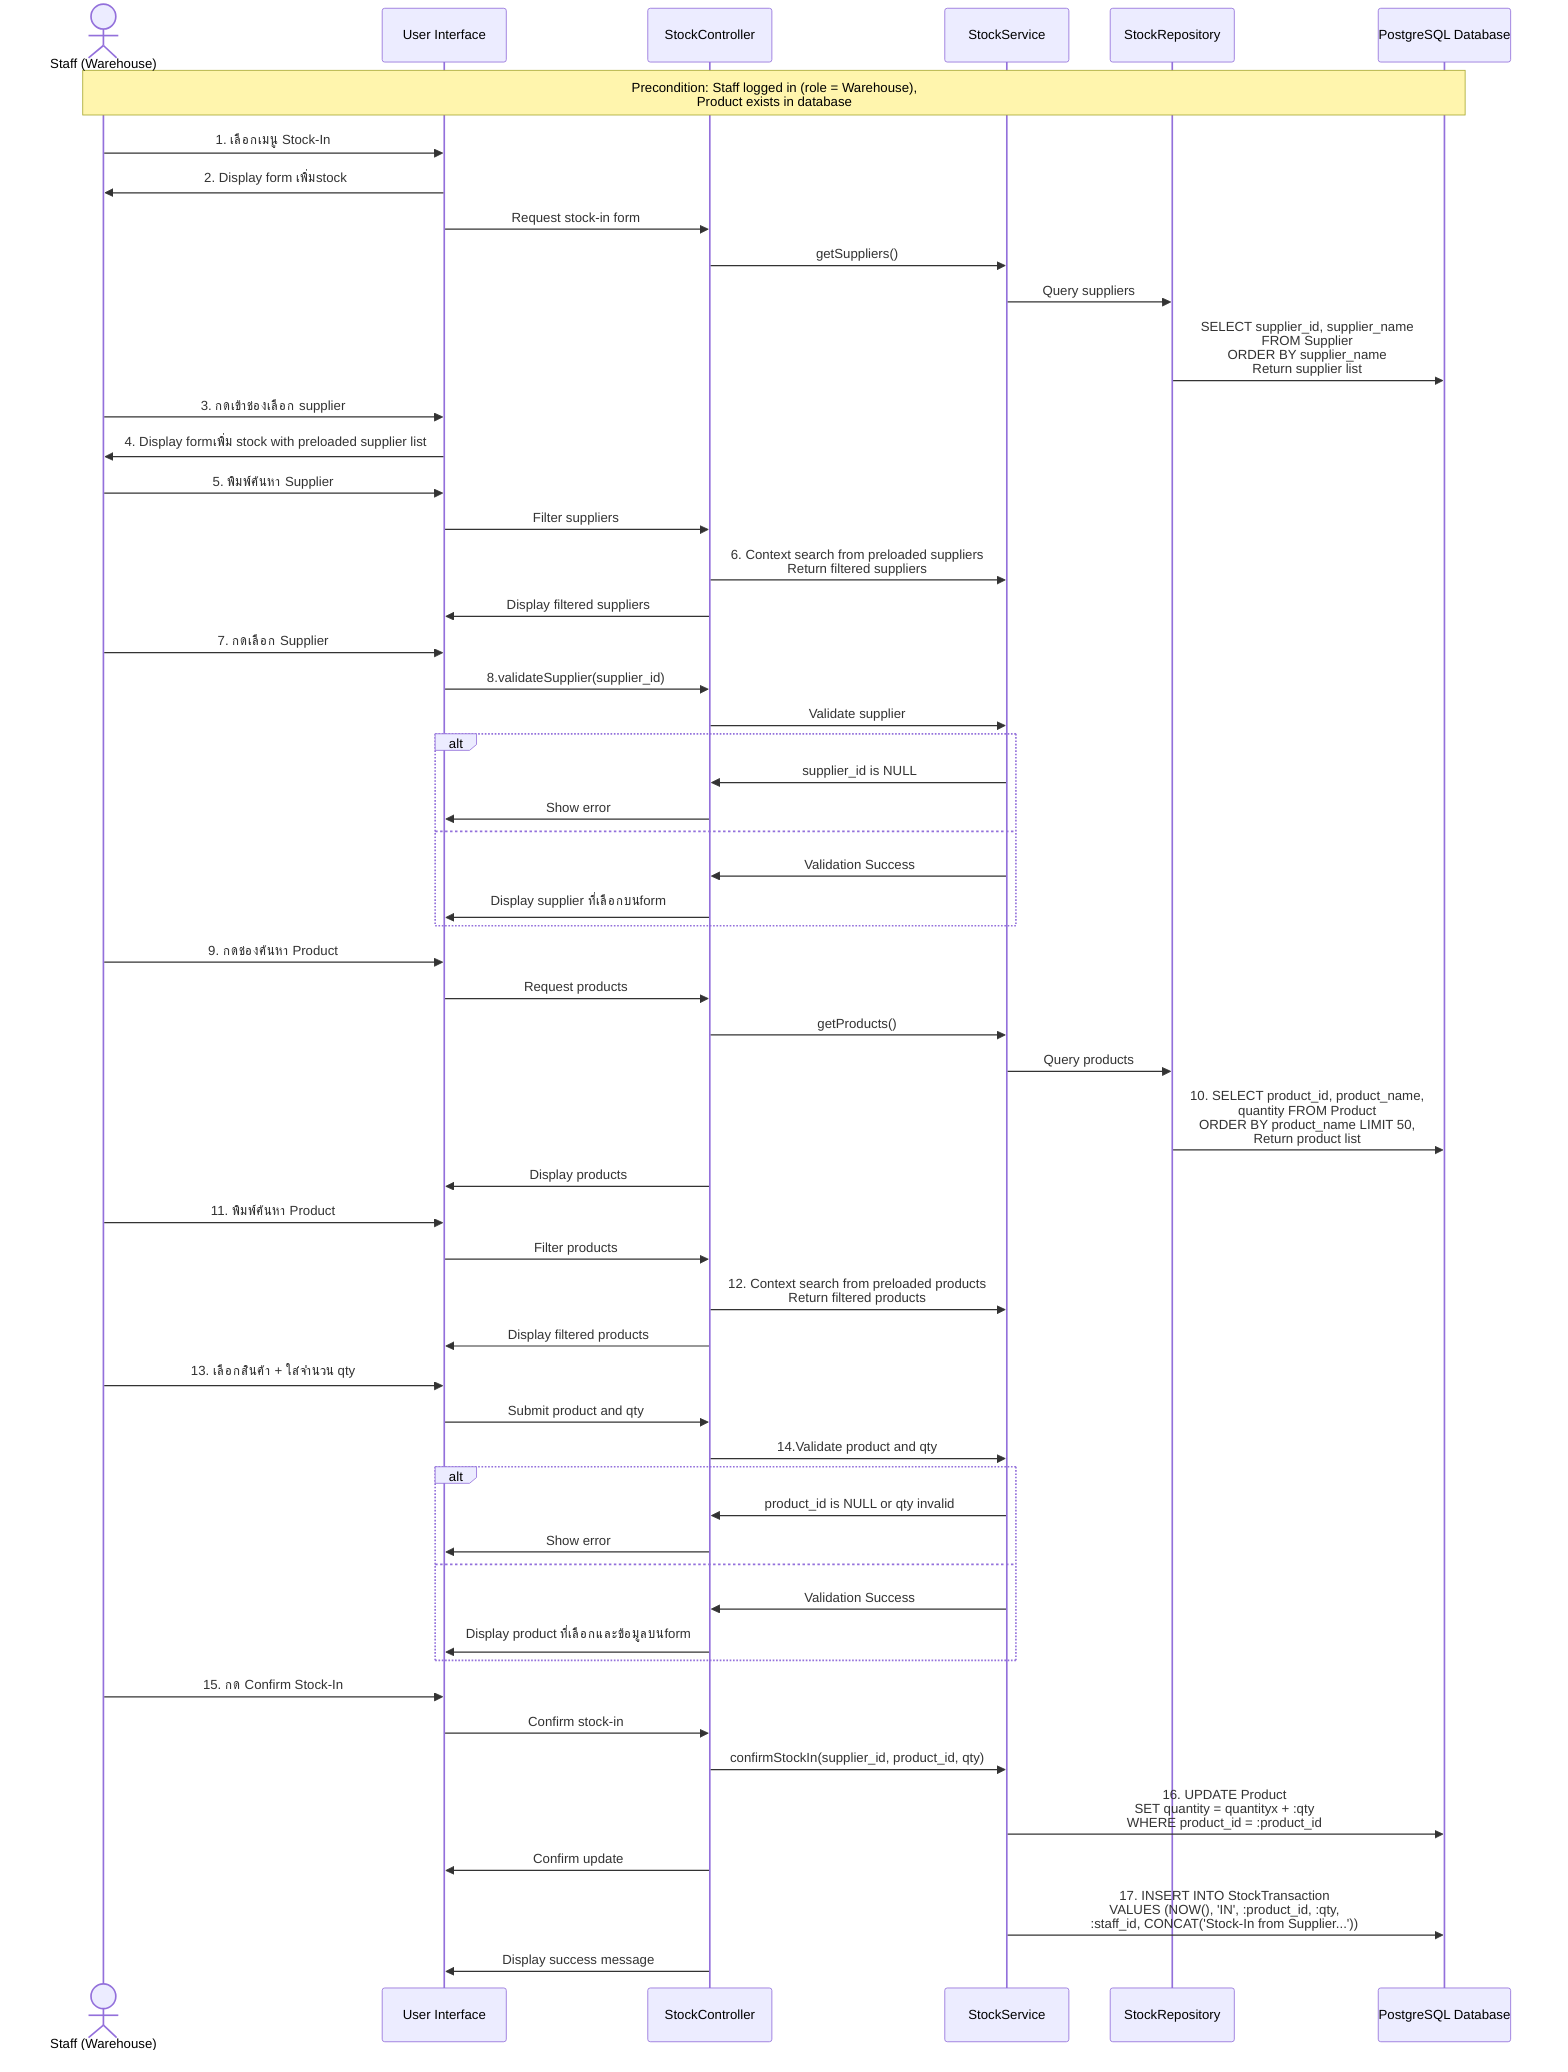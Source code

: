 sequenceDiagram
    actor Warehouse as Staff (Warehouse)
    participant UI as User Interface
    participant Controller as StockController
    participant Service as StockService
    participant Repo as StockRepository
    participant DB as PostgreSQL Database

    Note over Warehouse,DB: Precondition: Staff logged in (role = Warehouse),<br/>Product exists in database

    Warehouse->>UI: 1. เลือกเมนู Stock-In
    UI->>Warehouse: 2. Display form เพิ่มstock

    UI->>Controller: Request stock-in form
    Controller->>Service: getSuppliers()
    Service->>Repo: Query suppliers
    Repo->>DB: SELECT supplier_id, supplier_name<br/>FROM Supplier<br/>ORDER BY supplier_name<br>Return supplier list
   
    
    Warehouse->>UI: 3. กดเข้าช่องเลือก supplier
    UI->>Warehouse: 4. Display formเพิ่ม stock with preloaded supplier list
    
    Warehouse->>UI: 5. พิมพ์ค้นหา Supplier
    UI->>Controller: Filter suppliers
    Controller->>Service: 6. Context search from preloaded suppliers<br>Return filtered suppliers

    Controller->>UI: Display filtered suppliers
    
    Warehouse->>UI: 7. กดเลือก Supplier
    UI->>Controller: 8.validateSupplier(supplier_id)
    Controller->>Service: Validate supplier
    
    alt
        Service->>Controller:  supplier_id is NULL
        Controller->>UI: Show error
    else 
        Service->>Controller: Validation Success
        Controller->>UI: Display supplier ที่เลือกบนform
    end
    
    Warehouse->>UI: 9. กดช่องค้นหา Product
    UI->>Controller: Request products
    Controller->>Service: getProducts()
    Service->>Repo: Query products
    Repo->>DB: 10. SELECT product_id, product_name,<br/>quantity FROM Product<br/>ORDER BY product_name LIMIT 50, <br>Return product list
   
    Controller->>UI: Display products
    
    Warehouse->>UI: 11. พิมพ์ค้นหา Product
    UI->>Controller: Filter products
    Controller->>Service: 12. Context search from preloaded products<br>Return filtered products
    Controller->>UI: Display filtered products
    
    Warehouse->>UI: 13. เลือกสินค้า + ใส่จำนวน qty
    UI->>Controller: Submit product and qty
    Controller->>Service: 14.Validate product and qty
    
    alt 
        Service->>Controller: product_id is NULL or qty invalid
        Controller->>UI: Show error
    else 
        Service->>Controller: Validation Success
        Controller->>UI: Display product ที่เลือกและข้อมูลบนform
    end
    
    Warehouse->>UI: 15. กด Confirm Stock-In
    UI->>Controller: Confirm stock-in
    Controller->>Service: confirmStockIn(supplier_id, product_id, qty)
    Service->>DB: 16. UPDATE Product<br/>SET quantity = quantityx + :qty<br/>WHERE product_id = :product_id
    Controller->>UI: Confirm update
    Service->>DB: 17. INSERT INTO StockTransaction<br/>VALUES (NOW(), 'IN', :product_id, :qty,<br/>:staff_id, CONCAT('Stock-In from Supplier...'))
    Controller->>UI: Display success message